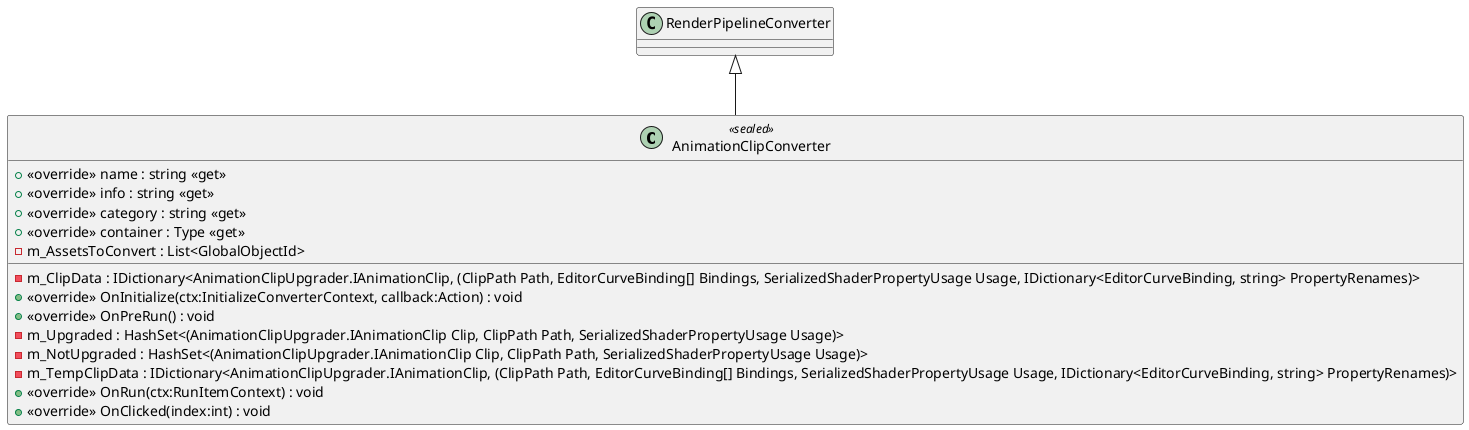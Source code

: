 @startuml
class AnimationClipConverter <<sealed>> {
    + <<override>> name : string <<get>>
    + <<override>> info : string <<get>>
    + <<override>> category : string <<get>>
    + <<override>> container : Type <<get>>
    - m_AssetsToConvert : List<GlobalObjectId>
    - m_ClipData : IDictionary<AnimationClipUpgrader.IAnimationClip, (ClipPath Path, EditorCurveBinding[] Bindings, SerializedShaderPropertyUsage Usage, IDictionary<EditorCurveBinding, string> PropertyRenames)>
    + <<override>> OnInitialize(ctx:InitializeConverterContext, callback:Action) : void
    + <<override>> OnPreRun() : void
    - m_Upgraded : HashSet<(AnimationClipUpgrader.IAnimationClip Clip, ClipPath Path, SerializedShaderPropertyUsage Usage)>
    - m_NotUpgraded : HashSet<(AnimationClipUpgrader.IAnimationClip Clip, ClipPath Path, SerializedShaderPropertyUsage Usage)>
    - m_TempClipData : IDictionary<AnimationClipUpgrader.IAnimationClip, (ClipPath Path, EditorCurveBinding[] Bindings, SerializedShaderPropertyUsage Usage, IDictionary<EditorCurveBinding, string> PropertyRenames)>
    + <<override>> OnRun(ctx:RunItemContext) : void
    + <<override>> OnClicked(index:int) : void
}
RenderPipelineConverter <|-- AnimationClipConverter
@enduml
